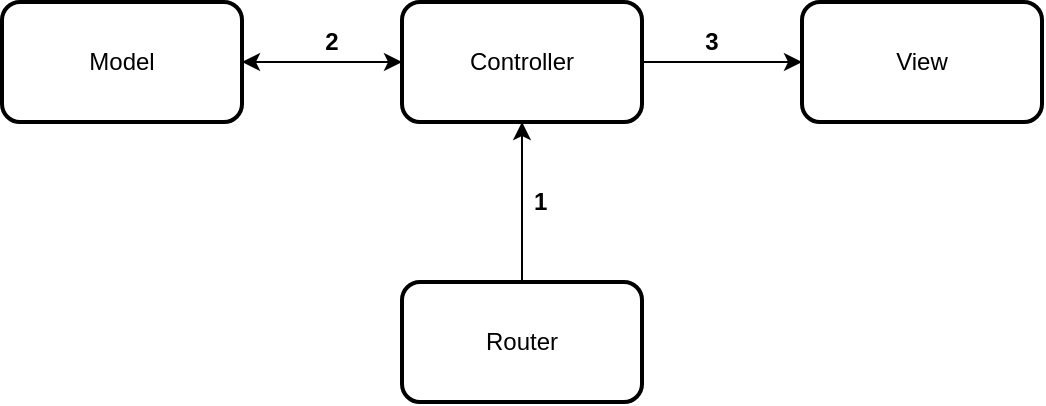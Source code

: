 <mxfile version="14.3.0" type="device"><diagram id="R2iSRhObjuBBykEhhejw" name="Page-1"><mxGraphModel dx="1185" dy="615" grid="1" gridSize="10" guides="1" tooltips="1" connect="1" arrows="1" fold="1" page="1" pageScale="1" pageWidth="1169" pageHeight="827" math="0" shadow="0"><root><mxCell id="0"/><mxCell id="1" parent="0"/><mxCell id="67011qE-Ce6pn3ka8Kh_-4" value="" style="edgeStyle=orthogonalEdgeStyle;rounded=0;orthogonalLoop=1;jettySize=auto;html=1;" edge="1" parent="1" source="67011qE-Ce6pn3ka8Kh_-2" target="67011qE-Ce6pn3ka8Kh_-3"><mxGeometry relative="1" as="geometry"/></mxCell><mxCell id="67011qE-Ce6pn3ka8Kh_-2" value="Router" style="rounded=1;whiteSpace=wrap;html=1;strokeWidth=2;" vertex="1" parent="1"><mxGeometry x="350" y="290" width="120" height="60" as="geometry"/></mxCell><mxCell id="67011qE-Ce6pn3ka8Kh_-6" value="" style="edgeStyle=orthogonalEdgeStyle;rounded=0;orthogonalLoop=1;jettySize=auto;html=1;startArrow=classic;startFill=1;" edge="1" parent="1" source="67011qE-Ce6pn3ka8Kh_-3" target="67011qE-Ce6pn3ka8Kh_-5"><mxGeometry relative="1" as="geometry"/></mxCell><mxCell id="67011qE-Ce6pn3ka8Kh_-10" value="" style="edgeStyle=orthogonalEdgeStyle;rounded=0;orthogonalLoop=1;jettySize=auto;html=1;startArrow=none;startFill=0;" edge="1" parent="1" source="67011qE-Ce6pn3ka8Kh_-3" target="67011qE-Ce6pn3ka8Kh_-9"><mxGeometry relative="1" as="geometry"/></mxCell><mxCell id="67011qE-Ce6pn3ka8Kh_-3" value="Controller" style="whiteSpace=wrap;html=1;rounded=1;strokeWidth=2;" vertex="1" parent="1"><mxGeometry x="350" y="150" width="120" height="60" as="geometry"/></mxCell><mxCell id="67011qE-Ce6pn3ka8Kh_-5" value="Model" style="whiteSpace=wrap;html=1;rounded=1;strokeWidth=2;" vertex="1" parent="1"><mxGeometry x="150" y="150" width="120" height="60" as="geometry"/></mxCell><mxCell id="67011qE-Ce6pn3ka8Kh_-9" value="View" style="whiteSpace=wrap;html=1;rounded=1;strokeWidth=2;" vertex="1" parent="1"><mxGeometry x="550" y="150" width="120" height="60" as="geometry"/></mxCell><mxCell id="67011qE-Ce6pn3ka8Kh_-11" value="&lt;div&gt;1&lt;/div&gt;" style="text;html=1;strokeColor=none;fillColor=none;align=left;verticalAlign=middle;whiteSpace=wrap;rounded=0;fontStyle=1" vertex="1" parent="1"><mxGeometry x="414" y="240" width="30" height="20" as="geometry"/></mxCell><mxCell id="67011qE-Ce6pn3ka8Kh_-12" value="2" style="text;html=1;strokeColor=none;fillColor=none;align=center;verticalAlign=middle;whiteSpace=wrap;rounded=0;fontStyle=1" vertex="1" parent="1"><mxGeometry x="300" y="160" width="30" height="20" as="geometry"/></mxCell><mxCell id="67011qE-Ce6pn3ka8Kh_-13" value="3" style="text;html=1;strokeColor=none;fillColor=none;align=center;verticalAlign=middle;whiteSpace=wrap;rounded=0;fontStyle=1" vertex="1" parent="1"><mxGeometry x="490" y="160" width="30" height="20" as="geometry"/></mxCell></root></mxGraphModel></diagram></mxfile>